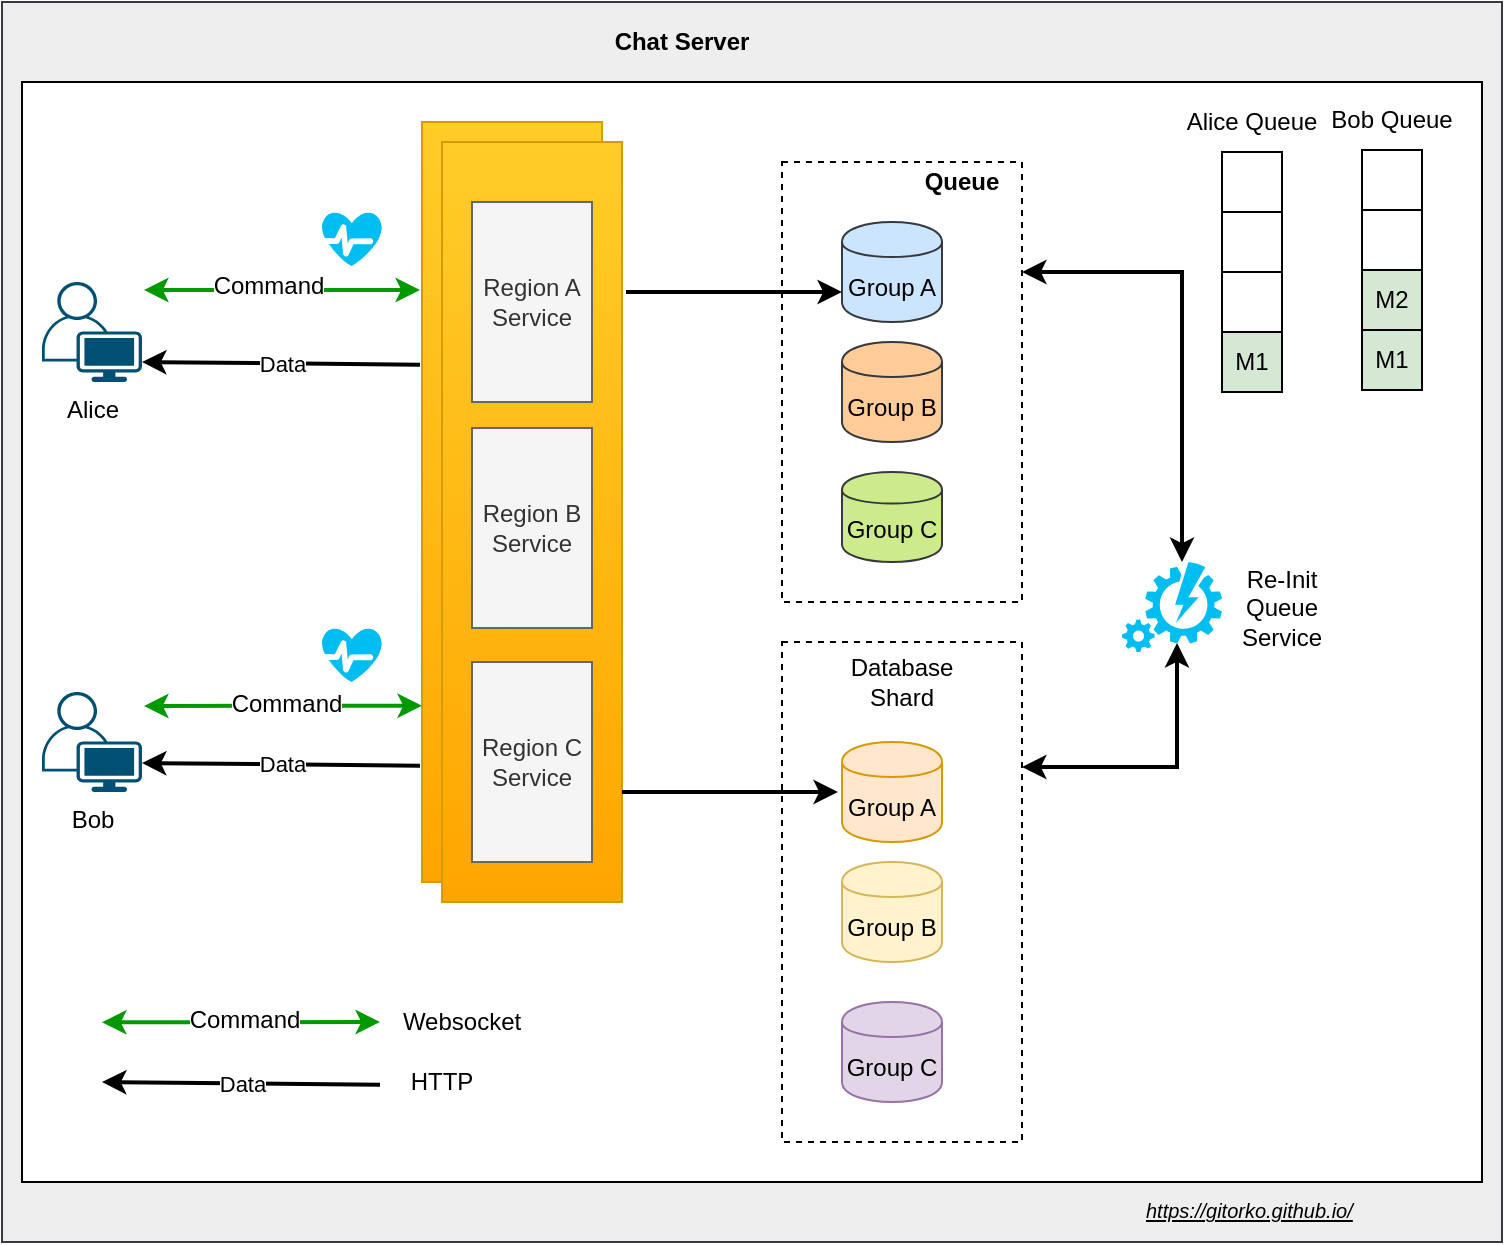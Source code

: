 <mxfile version="12.6.5" type="device"><diagram id="ropleUWPHYgm3X5MRZey" name="Page-1"><mxGraphModel dx="1606" dy="852" grid="1" gridSize="10" guides="1" tooltips="1" connect="1" arrows="1" fold="1" page="1" pageScale="1" pageWidth="500" pageHeight="1200" math="0" shadow="0"><root><mxCell id="0"/><mxCell id="1" parent="0"/><mxCell id="cq5v9eFqERiH2XPfgkOL-31" value="" style="rounded=0;whiteSpace=wrap;html=1;fillColor=#eeeeee;strokeColor=#36393d;" parent="1" vertex="1"><mxGeometry x="-340" y="50" width="750" height="620" as="geometry"/></mxCell><mxCell id="cq5v9eFqERiH2XPfgkOL-30" value="" style="rounded=0;whiteSpace=wrap;html=1;fillColor=#ffffff;" parent="1" vertex="1"><mxGeometry x="-330" y="90" width="730" height="550" as="geometry"/></mxCell><mxCell id="cq5v9eFqERiH2XPfgkOL-4" value="" style="rounded=0;whiteSpace=wrap;html=1;fillColor=none;dashed=1;" parent="1" vertex="1"><mxGeometry x="50" y="370" width="120" height="250" as="geometry"/></mxCell><mxCell id="cq5v9eFqERiH2XPfgkOL-1" value="Group A" style="shape=cylinder;whiteSpace=wrap;html=1;boundedLbl=1;backgroundOutline=1;fillColor=#ffe6cc;strokeColor=#d79b00;" parent="1" vertex="1"><mxGeometry x="80" y="420" width="50" height="50" as="geometry"/></mxCell><mxCell id="cq5v9eFqERiH2XPfgkOL-2" value="Group B" style="shape=cylinder;whiteSpace=wrap;html=1;boundedLbl=1;backgroundOutline=1;fillColor=#fff2cc;strokeColor=#d6b656;" parent="1" vertex="1"><mxGeometry x="80" y="480" width="50" height="50" as="geometry"/></mxCell><mxCell id="cq5v9eFqERiH2XPfgkOL-3" value="Group C" style="shape=cylinder;whiteSpace=wrap;html=1;boundedLbl=1;backgroundOutline=1;fillColor=#e1d5e7;strokeColor=#9673a6;" parent="1" vertex="1"><mxGeometry x="80" y="550" width="50" height="50" as="geometry"/></mxCell><mxCell id="cq5v9eFqERiH2XPfgkOL-6" value="Database Shard" style="text;html=1;strokeColor=none;fillColor=none;align=center;verticalAlign=middle;whiteSpace=wrap;rounded=0;dashed=1;" parent="1" vertex="1"><mxGeometry x="90" y="380" width="40" height="20" as="geometry"/></mxCell><mxCell id="cq5v9eFqERiH2XPfgkOL-7" value="Alice" style="points=[[0.35,0,0],[0.98,0.51,0],[1,0.71,0],[0.67,1,0],[0,0.795,0],[0,0.65,0]];verticalLabelPosition=bottom;html=1;verticalAlign=top;aspect=fixed;align=center;pointerEvents=1;shape=mxgraph.cisco19.user;fillColor=#005073;strokeColor=none;dashed=1;" parent="1" vertex="1"><mxGeometry x="-320" y="190" width="50" height="50" as="geometry"/></mxCell><mxCell id="cq5v9eFqERiH2XPfgkOL-8" value="Bob" style="points=[[0.35,0,0],[0.98,0.51,0],[1,0.71,0],[0.67,1,0],[0,0.795,0],[0,0.65,0]];verticalLabelPosition=bottom;html=1;verticalAlign=top;aspect=fixed;align=center;pointerEvents=1;shape=mxgraph.cisco19.user;fillColor=#005073;strokeColor=none;dashed=1;" parent="1" vertex="1"><mxGeometry x="-320" y="395" width="50" height="50" as="geometry"/></mxCell><mxCell id="cq5v9eFqERiH2XPfgkOL-9" value="" style="rounded=0;whiteSpace=wrap;html=1;fillColor=#ffcd28;strokeColor=#d79b00;gradientColor=#ffa500;" parent="1" vertex="1"><mxGeometry x="-130" y="110" width="90" height="380" as="geometry"/></mxCell><mxCell id="cq5v9eFqERiH2XPfgkOL-10" value="" style="rounded=0;whiteSpace=wrap;html=1;fillColor=#ffcd28;strokeColor=#d79b00;gradientColor=#ffa500;" parent="1" vertex="1"><mxGeometry x="-120" y="120" width="90" height="380" as="geometry"/></mxCell><mxCell id="cq5v9eFqERiH2XPfgkOL-12" value="" style="endArrow=classic;html=1;exitX=1.02;exitY=0.08;exitDx=0;exitDy=0;exitPerimeter=0;entryX=-0.011;entryY=0.221;entryDx=0;entryDy=0;entryPerimeter=0;startArrow=classic;startFill=1;strokeColor=#009900;strokeWidth=2;" parent="1" source="cq5v9eFqERiH2XPfgkOL-7" target="cq5v9eFqERiH2XPfgkOL-9" edge="1"><mxGeometry width="50" height="50" relative="1" as="geometry"><mxPoint x="-220" y="250" as="sourcePoint"/><mxPoint x="-170" y="200" as="targetPoint"/></mxGeometry></mxCell><mxCell id="cq5v9eFqERiH2XPfgkOL-20" value="Command" style="text;html=1;align=center;verticalAlign=middle;resizable=0;points=[];labelBackgroundColor=#ffffff;" parent="cq5v9eFqERiH2XPfgkOL-12" vertex="1" connectable="0"><mxGeometry x="-0.109" y="2" relative="1" as="geometry"><mxPoint as="offset"/></mxGeometry></mxCell><mxCell id="cq5v9eFqERiH2XPfgkOL-13" value="" style="endArrow=classic;html=1;exitX=1.02;exitY=0.14;exitDx=0;exitDy=0;exitPerimeter=0;entryX=0;entryY=0.768;entryDx=0;entryDy=0;entryPerimeter=0;startArrow=classic;startFill=1;strokeColor=#009900;strokeWidth=2;" parent="1" source="cq5v9eFqERiH2XPfgkOL-8" target="cq5v9eFqERiH2XPfgkOL-9" edge="1"><mxGeometry width="50" height="50" relative="1" as="geometry"><mxPoint x="-240" y="420.36" as="sourcePoint"/><mxPoint x="-130" y="420.0" as="targetPoint"/></mxGeometry></mxCell><mxCell id="cq5v9eFqERiH2XPfgkOL-21" value="Command" style="text;html=1;align=center;verticalAlign=middle;resizable=0;points=[];labelBackgroundColor=#ffffff;" parent="cq5v9eFqERiH2XPfgkOL-13" vertex="1" connectable="0"><mxGeometry x="0.021" y="1" relative="1" as="geometry"><mxPoint as="offset"/></mxGeometry></mxCell><mxCell id="cq5v9eFqERiH2XPfgkOL-14" value="" style="rounded=0;whiteSpace=wrap;html=1;fillColor=none;dashed=1;" parent="1" vertex="1"><mxGeometry x="50" y="130" width="120" height="220" as="geometry"/></mxCell><mxCell id="cq5v9eFqERiH2XPfgkOL-15" value="Group A" style="shape=cylinder;whiteSpace=wrap;html=1;boundedLbl=1;backgroundOutline=1;fillColor=#cce5ff;strokeColor=#36393d;" parent="1" vertex="1"><mxGeometry x="80" y="160" width="50" height="50" as="geometry"/></mxCell><mxCell id="cq5v9eFqERiH2XPfgkOL-16" value="Group B" style="shape=cylinder;whiteSpace=wrap;html=1;boundedLbl=1;backgroundOutline=1;fillColor=#ffcc99;strokeColor=#36393d;" parent="1" vertex="1"><mxGeometry x="80" y="220" width="50" height="50" as="geometry"/></mxCell><mxCell id="cq5v9eFqERiH2XPfgkOL-17" value="Group C" style="shape=cylinder;whiteSpace=wrap;html=1;boundedLbl=1;backgroundOutline=1;fillColor=#cdeb8b;strokeColor=#36393d;" parent="1" vertex="1"><mxGeometry x="80" y="285" width="50" height="45" as="geometry"/></mxCell><mxCell id="cq5v9eFqERiH2XPfgkOL-18" value="Queue" style="text;html=1;strokeColor=none;fillColor=none;align=center;verticalAlign=middle;whiteSpace=wrap;rounded=0;dashed=1;fontStyle=1" parent="1" vertex="1"><mxGeometry x="120" y="130" width="40" height="20" as="geometry"/></mxCell><mxCell id="cq5v9eFqERiH2XPfgkOL-19" value="" style="endArrow=classic;html=1;strokeColor=#000000;strokeWidth=2;entryX=0;entryY=0.7;entryDx=0;entryDy=0;" parent="1" target="cq5v9eFqERiH2XPfgkOL-15" edge="1"><mxGeometry width="50" height="50" relative="1" as="geometry"><mxPoint x="-28" y="195" as="sourcePoint"/><mxPoint x="30" y="170" as="targetPoint"/></mxGeometry></mxCell><mxCell id="cq5v9eFqERiH2XPfgkOL-22" value="Data" style="endArrow=classic;html=1;strokeColor=#000000;strokeWidth=2;exitX=-0.011;exitY=0.847;exitDx=0;exitDy=0;exitPerimeter=0;entryX=1;entryY=0.71;entryDx=0;entryDy=0;entryPerimeter=0;" parent="1" source="cq5v9eFqERiH2XPfgkOL-9" target="cq5v9eFqERiH2XPfgkOL-8" edge="1"><mxGeometry width="50" height="50" relative="1" as="geometry"><mxPoint x="-190" y="630" as="sourcePoint"/><mxPoint x="-140" y="580" as="targetPoint"/></mxGeometry></mxCell><mxCell id="cq5v9eFqERiH2XPfgkOL-23" value="Data" style="endArrow=classic;html=1;strokeColor=#000000;strokeWidth=2;exitX=-0.011;exitY=0.847;exitDx=0;exitDy=0;exitPerimeter=0;entryX=1;entryY=0.71;entryDx=0;entryDy=0;entryPerimeter=0;" parent="1" edge="1"><mxGeometry width="50" height="50" relative="1" as="geometry"><mxPoint x="-130.99" y="231.36" as="sourcePoint"/><mxPoint x="-270" y="230" as="targetPoint"/></mxGeometry></mxCell><mxCell id="cq5v9eFqERiH2XPfgkOL-24" value="" style="endArrow=classic;html=1;strokeColor=#000000;strokeWidth=2;entryX=0;entryY=0.7;entryDx=0;entryDy=0;" parent="1" edge="1"><mxGeometry width="50" height="50" relative="1" as="geometry"><mxPoint x="-30" y="445" as="sourcePoint"/><mxPoint x="78" y="445" as="targetPoint"/></mxGeometry></mxCell><mxCell id="cq5v9eFqERiH2XPfgkOL-27" style="edgeStyle=orthogonalEdgeStyle;rounded=0;orthogonalLoop=1;jettySize=auto;html=1;entryX=1;entryY=0.25;entryDx=0;entryDy=0;startArrow=classic;startFill=1;strokeColor=#000000;strokeWidth=2;exitX=0.55;exitY=0.9;exitDx=0;exitDy=0;exitPerimeter=0;" parent="1" source="cq5v9eFqERiH2XPfgkOL-25" target="cq5v9eFqERiH2XPfgkOL-4" edge="1"><mxGeometry relative="1" as="geometry"><Array as="points"><mxPoint x="248" y="433"/></Array></mxGeometry></mxCell><mxCell id="cq5v9eFqERiH2XPfgkOL-28" style="edgeStyle=orthogonalEdgeStyle;rounded=0;orthogonalLoop=1;jettySize=auto;html=1;entryX=1;entryY=0.25;entryDx=0;entryDy=0;startArrow=classic;startFill=1;strokeColor=#000000;strokeWidth=2;" parent="1" source="cq5v9eFqERiH2XPfgkOL-25" target="cq5v9eFqERiH2XPfgkOL-14" edge="1"><mxGeometry relative="1" as="geometry"><Array as="points"><mxPoint x="250" y="185"/></Array></mxGeometry></mxCell><mxCell id="cq5v9eFqERiH2XPfgkOL-25" value="" style="verticalLabelPosition=bottom;html=1;verticalAlign=top;align=center;strokeColor=none;fillColor=#00BEF2;shape=mxgraph.azure.automation;pointerEvents=1;" parent="1" vertex="1"><mxGeometry x="220" y="330" width="50" height="45" as="geometry"/></mxCell><mxCell id="cq5v9eFqERiH2XPfgkOL-29" value="Re-Init Queue Service" style="text;html=1;strokeColor=none;fillColor=none;align=center;verticalAlign=middle;whiteSpace=wrap;rounded=0;" parent="1" vertex="1"><mxGeometry x="280" y="343" width="40" height="20" as="geometry"/></mxCell><mxCell id="cq5v9eFqERiH2XPfgkOL-32" value="Chat Server" style="text;html=1;strokeColor=none;fillColor=none;align=center;verticalAlign=middle;whiteSpace=wrap;rounded=0;fontStyle=1" parent="1" vertex="1"><mxGeometry x="-50" y="60" width="100" height="20" as="geometry"/></mxCell><UserObject label="&lt;font style=&quot;font-size: 10px&quot;&gt;&lt;i&gt;&lt;u&gt;https://gitorko.github.io/&lt;/u&gt;&lt;/i&gt;&lt;/font&gt;" link="https://gitorko.github.io/" id="cq5v9eFqERiH2XPfgkOL-33"><mxCell style="text;html=1;" parent="1" vertex="1"><mxGeometry x="230" y="640" width="110" height="30" as="geometry"/></mxCell></UserObject><mxCell id="mIJGfdxeHECc6zcHf2u5-1" value="" style="endArrow=classic;html=1;exitX=1.02;exitY=0.14;exitDx=0;exitDy=0;exitPerimeter=0;entryX=0;entryY=0.768;entryDx=0;entryDy=0;entryPerimeter=0;startArrow=classic;startFill=1;strokeColor=#009900;strokeWidth=2;" parent="1" edge="1"><mxGeometry width="50" height="50" relative="1" as="geometry"><mxPoint x="-290" y="560.16" as="sourcePoint"/><mxPoint x="-151" y="560.0" as="targetPoint"/></mxGeometry></mxCell><mxCell id="mIJGfdxeHECc6zcHf2u5-2" value="Command" style="text;html=1;align=center;verticalAlign=middle;resizable=0;points=[];labelBackgroundColor=#ffffff;" parent="mIJGfdxeHECc6zcHf2u5-1" vertex="1" connectable="0"><mxGeometry x="0.021" y="1" relative="1" as="geometry"><mxPoint as="offset"/></mxGeometry></mxCell><mxCell id="mIJGfdxeHECc6zcHf2u5-3" value="Data" style="endArrow=classic;html=1;strokeColor=#000000;strokeWidth=2;exitX=-0.011;exitY=0.847;exitDx=0;exitDy=0;exitPerimeter=0;entryX=1;entryY=0.71;entryDx=0;entryDy=0;entryPerimeter=0;" parent="1" edge="1"><mxGeometry width="50" height="50" relative="1" as="geometry"><mxPoint x="-150.99" y="591.36" as="sourcePoint"/><mxPoint x="-290" y="590" as="targetPoint"/></mxGeometry></mxCell><mxCell id="mIJGfdxeHECc6zcHf2u5-4" value="Websocket" style="text;html=1;strokeColor=none;fillColor=none;align=center;verticalAlign=middle;whiteSpace=wrap;rounded=0;" parent="1" vertex="1"><mxGeometry x="-130" y="550" width="40" height="20" as="geometry"/></mxCell><mxCell id="mIJGfdxeHECc6zcHf2u5-5" value="HTTP" style="text;html=1;strokeColor=none;fillColor=none;align=center;verticalAlign=middle;whiteSpace=wrap;rounded=0;" parent="1" vertex="1"><mxGeometry x="-140" y="580" width="40" height="20" as="geometry"/></mxCell><mxCell id="zJLpGfaOZS094E6sY9BM-1" value="Region A&lt;br&gt;Service" style="rounded=0;whiteSpace=wrap;html=1;fillColor=#f5f5f5;strokeColor=#666666;fontColor=#333333;" parent="1" vertex="1"><mxGeometry x="-105" y="150" width="60" height="100" as="geometry"/></mxCell><mxCell id="zJLpGfaOZS094E6sY9BM-2" value="Region B&lt;br&gt;Service" style="rounded=0;whiteSpace=wrap;html=1;fillColor=#f5f5f5;strokeColor=#666666;fontColor=#333333;" parent="1" vertex="1"><mxGeometry x="-105" y="263" width="60" height="100" as="geometry"/></mxCell><mxCell id="zJLpGfaOZS094E6sY9BM-3" value="Region C&lt;br&gt;Service" style="rounded=0;whiteSpace=wrap;html=1;fillColor=#f5f5f5;strokeColor=#666666;fontColor=#333333;" parent="1" vertex="1"><mxGeometry x="-105" y="380" width="60" height="100" as="geometry"/></mxCell><mxCell id="L-jY0xnQBkvfdyVlGbeb-1" value="" style="rounded=0;whiteSpace=wrap;html=1;" parent="1" vertex="1"><mxGeometry x="270" y="125" width="30" height="30" as="geometry"/></mxCell><mxCell id="L-jY0xnQBkvfdyVlGbeb-2" value="" style="rounded=0;whiteSpace=wrap;html=1;" parent="1" vertex="1"><mxGeometry x="270" y="155" width="30" height="30" as="geometry"/></mxCell><mxCell id="L-jY0xnQBkvfdyVlGbeb-3" value="" style="rounded=0;whiteSpace=wrap;html=1;" parent="1" vertex="1"><mxGeometry x="270" y="185" width="30" height="30" as="geometry"/></mxCell><mxCell id="L-jY0xnQBkvfdyVlGbeb-4" value="M1" style="rounded=0;whiteSpace=wrap;html=1;fillColor=#d5e8d4;strokeColor=#000000;" parent="1" vertex="1"><mxGeometry x="270" y="215" width="30" height="30" as="geometry"/></mxCell><mxCell id="L-jY0xnQBkvfdyVlGbeb-5" value="Alice Queue" style="text;html=1;strokeColor=none;fillColor=none;align=center;verticalAlign=middle;whiteSpace=wrap;rounded=0;" parent="1" vertex="1"><mxGeometry x="250" y="100" width="70" height="20" as="geometry"/></mxCell><mxCell id="L-jY0xnQBkvfdyVlGbeb-6" value="" style="rounded=0;whiteSpace=wrap;html=1;" parent="1" vertex="1"><mxGeometry x="340" y="124" width="30" height="30" as="geometry"/></mxCell><mxCell id="L-jY0xnQBkvfdyVlGbeb-7" value="" style="rounded=0;whiteSpace=wrap;html=1;" parent="1" vertex="1"><mxGeometry x="340" y="154" width="30" height="30" as="geometry"/></mxCell><mxCell id="L-jY0xnQBkvfdyVlGbeb-8" value="M2" style="rounded=0;whiteSpace=wrap;html=1;fillColor=#d5e8d4;strokeColor=#000000;" parent="1" vertex="1"><mxGeometry x="340" y="184" width="30" height="30" as="geometry"/></mxCell><mxCell id="L-jY0xnQBkvfdyVlGbeb-9" value="M1" style="rounded=0;whiteSpace=wrap;html=1;fillColor=#d5e8d4;strokeColor=#000000;" parent="1" vertex="1"><mxGeometry x="340" y="214" width="30" height="30" as="geometry"/></mxCell><mxCell id="L-jY0xnQBkvfdyVlGbeb-10" value="Bob Queue" style="text;html=1;strokeColor=none;fillColor=none;align=center;verticalAlign=middle;whiteSpace=wrap;rounded=0;" parent="1" vertex="1"><mxGeometry x="320" y="99" width="70" height="20" as="geometry"/></mxCell><mxCell id="IYsXMnJBWZhJ7RGnNPw7-1" value="" style="verticalLabelPosition=bottom;html=1;verticalAlign=top;align=center;strokeColor=none;fillColor=#00BEF2;shape=mxgraph.azure.health_monitoring;" vertex="1" parent="1"><mxGeometry x="-180" y="155" width="30" height="27" as="geometry"/></mxCell><mxCell id="IYsXMnJBWZhJ7RGnNPw7-4" value="" style="verticalLabelPosition=bottom;html=1;verticalAlign=top;align=center;strokeColor=none;fillColor=#00BEF2;shape=mxgraph.azure.health_monitoring;" vertex="1" parent="1"><mxGeometry x="-180" y="363" width="30" height="27" as="geometry"/></mxCell></root></mxGraphModel></diagram></mxfile>